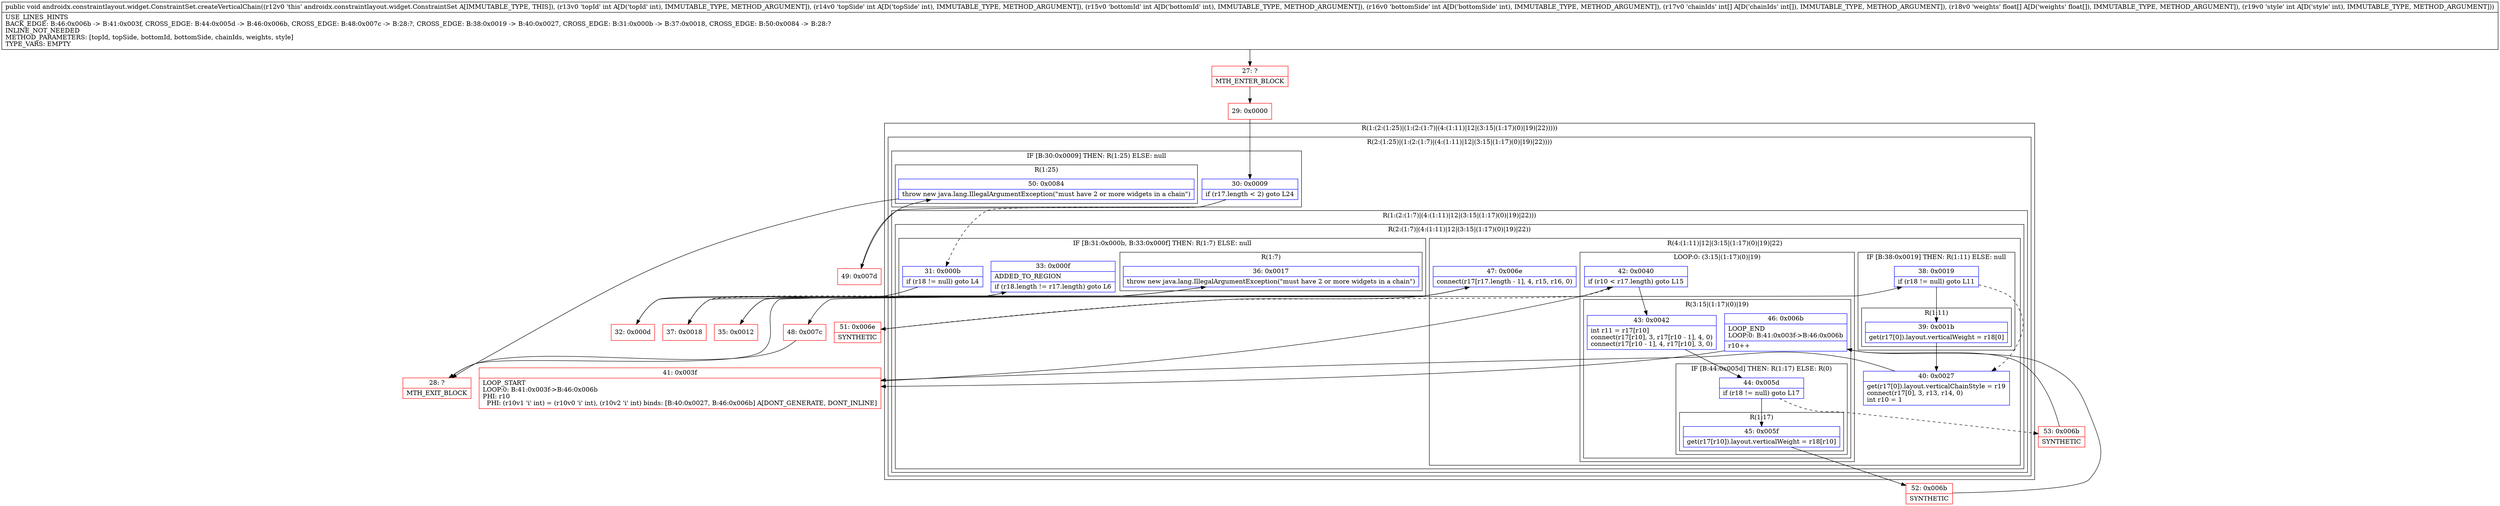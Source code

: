 digraph "CFG forandroidx.constraintlayout.widget.ConstraintSet.createVerticalChain(IIII[I[FI)V" {
subgraph cluster_Region_853342282 {
label = "R(1:(2:(1:25)|(1:(2:(1:7)|(4:(1:11)|12|(3:15|(1:17)(0)|19)|22)))))";
node [shape=record,color=blue];
subgraph cluster_Region_1013950822 {
label = "R(2:(1:25)|(1:(2:(1:7)|(4:(1:11)|12|(3:15|(1:17)(0)|19)|22))))";
node [shape=record,color=blue];
subgraph cluster_IfRegion_694724990 {
label = "IF [B:30:0x0009] THEN: R(1:25) ELSE: null";
node [shape=record,color=blue];
Node_30 [shape=record,label="{30\:\ 0x0009|if (r17.length \< 2) goto L24\l}"];
subgraph cluster_Region_1007097597 {
label = "R(1:25)";
node [shape=record,color=blue];
Node_50 [shape=record,label="{50\:\ 0x0084|throw new java.lang.IllegalArgumentException(\"must have 2 or more widgets in a chain\")\l}"];
}
}
subgraph cluster_Region_1775024031 {
label = "R(1:(2:(1:7)|(4:(1:11)|12|(3:15|(1:17)(0)|19)|22)))";
node [shape=record,color=blue];
subgraph cluster_Region_682166105 {
label = "R(2:(1:7)|(4:(1:11)|12|(3:15|(1:17)(0)|19)|22))";
node [shape=record,color=blue];
subgraph cluster_IfRegion_1155954795 {
label = "IF [B:31:0x000b, B:33:0x000f] THEN: R(1:7) ELSE: null";
node [shape=record,color=blue];
Node_31 [shape=record,label="{31\:\ 0x000b|if (r18 != null) goto L4\l}"];
Node_33 [shape=record,label="{33\:\ 0x000f|ADDED_TO_REGION\l|if (r18.length != r17.length) goto L6\l}"];
subgraph cluster_Region_1087520500 {
label = "R(1:7)";
node [shape=record,color=blue];
Node_36 [shape=record,label="{36\:\ 0x0017|throw new java.lang.IllegalArgumentException(\"must have 2 or more widgets in a chain\")\l}"];
}
}
subgraph cluster_Region_802985239 {
label = "R(4:(1:11)|12|(3:15|(1:17)(0)|19)|22)";
node [shape=record,color=blue];
subgraph cluster_IfRegion_1286478142 {
label = "IF [B:38:0x0019] THEN: R(1:11) ELSE: null";
node [shape=record,color=blue];
Node_38 [shape=record,label="{38\:\ 0x0019|if (r18 != null) goto L11\l}"];
subgraph cluster_Region_744315965 {
label = "R(1:11)";
node [shape=record,color=blue];
Node_39 [shape=record,label="{39\:\ 0x001b|get(r17[0]).layout.verticalWeight = r18[0]\l}"];
}
}
Node_40 [shape=record,label="{40\:\ 0x0027|get(r17[0]).layout.verticalChainStyle = r19\lconnect(r17[0], 3, r13, r14, 0)\lint r10 = 1\l}"];
subgraph cluster_LoopRegion_749183406 {
label = "LOOP:0: (3:15|(1:17)(0)|19)";
node [shape=record,color=blue];
Node_42 [shape=record,label="{42\:\ 0x0040|if (r10 \< r17.length) goto L15\l}"];
subgraph cluster_Region_1679153829 {
label = "R(3:15|(1:17)(0)|19)";
node [shape=record,color=blue];
Node_43 [shape=record,label="{43\:\ 0x0042|int r11 = r17[r10]\lconnect(r17[r10], 3, r17[r10 \- 1], 4, 0)\lconnect(r17[r10 \- 1], 4, r17[r10], 3, 0)\l}"];
subgraph cluster_IfRegion_1527729405 {
label = "IF [B:44:0x005d] THEN: R(1:17) ELSE: R(0)";
node [shape=record,color=blue];
Node_44 [shape=record,label="{44\:\ 0x005d|if (r18 != null) goto L17\l}"];
subgraph cluster_Region_1852470833 {
label = "R(1:17)";
node [shape=record,color=blue];
Node_45 [shape=record,label="{45\:\ 0x005f|get(r17[r10]).layout.verticalWeight = r18[r10]\l}"];
}
subgraph cluster_Region_175893750 {
label = "R(0)";
node [shape=record,color=blue];
}
}
Node_46 [shape=record,label="{46\:\ 0x006b|LOOP_END\lLOOP:0: B:41:0x003f\-\>B:46:0x006b\l|r10++\l}"];
}
}
Node_47 [shape=record,label="{47\:\ 0x006e|connect(r17[r17.length \- 1], 4, r15, r16, 0)\l}"];
}
}
}
}
}
Node_27 [shape=record,color=red,label="{27\:\ ?|MTH_ENTER_BLOCK\l}"];
Node_29 [shape=record,color=red,label="{29\:\ 0x0000}"];
Node_32 [shape=record,color=red,label="{32\:\ 0x000d}"];
Node_35 [shape=record,color=red,label="{35\:\ 0x0012}"];
Node_28 [shape=record,color=red,label="{28\:\ ?|MTH_EXIT_BLOCK\l}"];
Node_37 [shape=record,color=red,label="{37\:\ 0x0018}"];
Node_41 [shape=record,color=red,label="{41\:\ 0x003f|LOOP_START\lLOOP:0: B:41:0x003f\-\>B:46:0x006b\lPHI: r10 \l  PHI: (r10v1 'i' int) = (r10v0 'i' int), (r10v2 'i' int) binds: [B:40:0x0027, B:46:0x006b] A[DONT_GENERATE, DONT_INLINE]\l}"];
Node_52 [shape=record,color=red,label="{52\:\ 0x006b|SYNTHETIC\l}"];
Node_53 [shape=record,color=red,label="{53\:\ 0x006b|SYNTHETIC\l}"];
Node_51 [shape=record,color=red,label="{51\:\ 0x006e|SYNTHETIC\l}"];
Node_48 [shape=record,color=red,label="{48\:\ 0x007c}"];
Node_49 [shape=record,color=red,label="{49\:\ 0x007d}"];
MethodNode[shape=record,label="{public void androidx.constraintlayout.widget.ConstraintSet.createVerticalChain((r12v0 'this' androidx.constraintlayout.widget.ConstraintSet A[IMMUTABLE_TYPE, THIS]), (r13v0 'topId' int A[D('topId' int), IMMUTABLE_TYPE, METHOD_ARGUMENT]), (r14v0 'topSide' int A[D('topSide' int), IMMUTABLE_TYPE, METHOD_ARGUMENT]), (r15v0 'bottomId' int A[D('bottomId' int), IMMUTABLE_TYPE, METHOD_ARGUMENT]), (r16v0 'bottomSide' int A[D('bottomSide' int), IMMUTABLE_TYPE, METHOD_ARGUMENT]), (r17v0 'chainIds' int[] A[D('chainIds' int[]), IMMUTABLE_TYPE, METHOD_ARGUMENT]), (r18v0 'weights' float[] A[D('weights' float[]), IMMUTABLE_TYPE, METHOD_ARGUMENT]), (r19v0 'style' int A[D('style' int), IMMUTABLE_TYPE, METHOD_ARGUMENT]))  | USE_LINES_HINTS\lBACK_EDGE: B:46:0x006b \-\> B:41:0x003f, CROSS_EDGE: B:44:0x005d \-\> B:46:0x006b, CROSS_EDGE: B:48:0x007c \-\> B:28:?, CROSS_EDGE: B:38:0x0019 \-\> B:40:0x0027, CROSS_EDGE: B:31:0x000b \-\> B:37:0x0018, CROSS_EDGE: B:50:0x0084 \-\> B:28:?\lINLINE_NOT_NEEDED\lMETHOD_PARAMETERS: [topId, topSide, bottomId, bottomSide, chainIds, weights, style]\lTYPE_VARS: EMPTY\l}"];
MethodNode -> Node_27;Node_30 -> Node_31[style=dashed];
Node_30 -> Node_49;
Node_50 -> Node_28;
Node_31 -> Node_32;
Node_31 -> Node_37[style=dashed];
Node_33 -> Node_35;
Node_33 -> Node_37[style=dashed];
Node_36 -> Node_28;
Node_38 -> Node_39;
Node_38 -> Node_40[style=dashed];
Node_39 -> Node_40;
Node_40 -> Node_41;
Node_42 -> Node_43;
Node_42 -> Node_51[style=dashed];
Node_43 -> Node_44;
Node_44 -> Node_45;
Node_44 -> Node_53[style=dashed];
Node_45 -> Node_52;
Node_46 -> Node_41;
Node_47 -> Node_48;
Node_27 -> Node_29;
Node_29 -> Node_30;
Node_32 -> Node_33;
Node_35 -> Node_36;
Node_37 -> Node_38;
Node_41 -> Node_42;
Node_52 -> Node_46;
Node_53 -> Node_46;
Node_51 -> Node_47;
Node_48 -> Node_28;
Node_49 -> Node_50;
}

